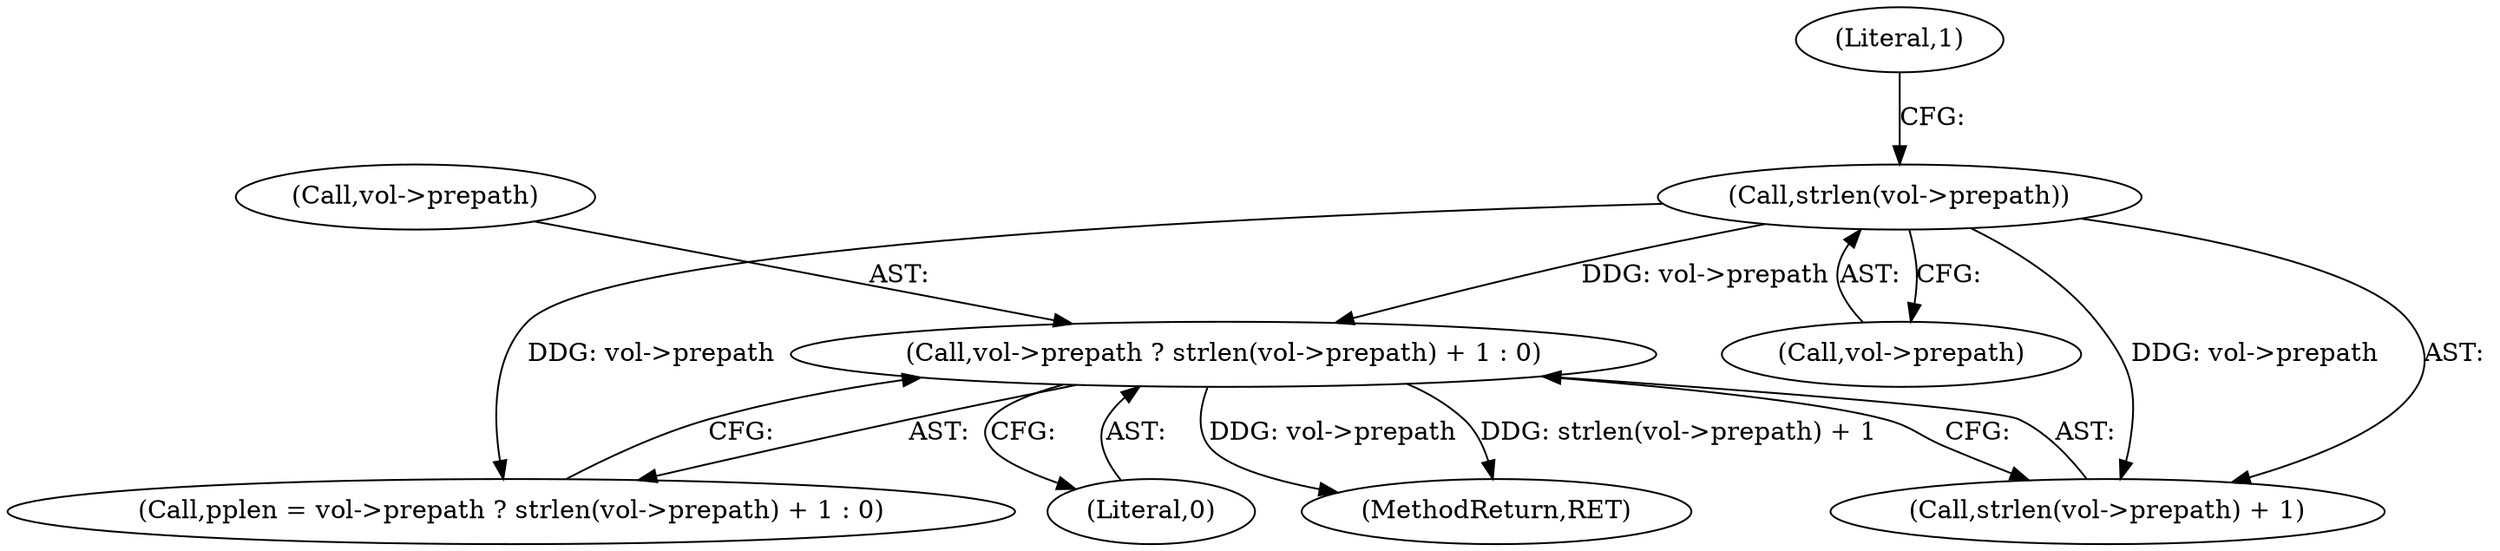 digraph "0_linux_1fc29bacedeabb278080e31bb9c1ecb49f143c3b@API" {
"1000110" [label="(Call,vol->prepath ? strlen(vol->prepath) + 1 : 0)"];
"1000115" [label="(Call,strlen(vol->prepath))"];
"1000115" [label="(Call,strlen(vol->prepath))"];
"1000192" [label="(MethodReturn,RET)"];
"1000114" [label="(Call,strlen(vol->prepath) + 1)"];
"1000111" [label="(Call,vol->prepath)"];
"1000110" [label="(Call,vol->prepath ? strlen(vol->prepath) + 1 : 0)"];
"1000120" [label="(Literal,0)"];
"1000119" [label="(Literal,1)"];
"1000108" [label="(Call,pplen = vol->prepath ? strlen(vol->prepath) + 1 : 0)"];
"1000116" [label="(Call,vol->prepath)"];
"1000110" -> "1000108"  [label="AST: "];
"1000110" -> "1000114"  [label="CFG: "];
"1000110" -> "1000120"  [label="CFG: "];
"1000111" -> "1000110"  [label="AST: "];
"1000114" -> "1000110"  [label="AST: "];
"1000120" -> "1000110"  [label="AST: "];
"1000108" -> "1000110"  [label="CFG: "];
"1000110" -> "1000192"  [label="DDG: strlen(vol->prepath) + 1"];
"1000110" -> "1000192"  [label="DDG: vol->prepath"];
"1000115" -> "1000110"  [label="DDG: vol->prepath"];
"1000115" -> "1000114"  [label="AST: "];
"1000115" -> "1000116"  [label="CFG: "];
"1000116" -> "1000115"  [label="AST: "];
"1000119" -> "1000115"  [label="CFG: "];
"1000115" -> "1000108"  [label="DDG: vol->prepath"];
"1000115" -> "1000114"  [label="DDG: vol->prepath"];
}
